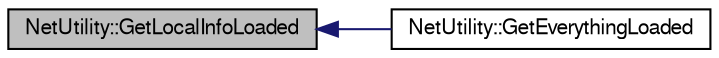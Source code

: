 digraph G
{
  edge [fontname="FreeSans",fontsize="10",labelfontname="FreeSans",labelfontsize="10"];
  node [fontname="FreeSans",fontsize="10",shape=record];
  rankdir=LR;
  Node1 [label="NetUtility::GetLocalInfoLoaded",height=0.2,width=0.4,color="black", fillcolor="grey75", style="filled" fontcolor="black"];
  Node1 -> Node2 [dir=back,color="midnightblue",fontsize="10",style="solid",fontname="FreeSans"];
  Node2 [label="NetUtility::GetEverythingLoaded",height=0.2,width=0.4,color="black", fillcolor="white", style="filled",URL="$class_net_utility.html#a6b0acb5ad468a764dc55d926cc2203ac"];
}
